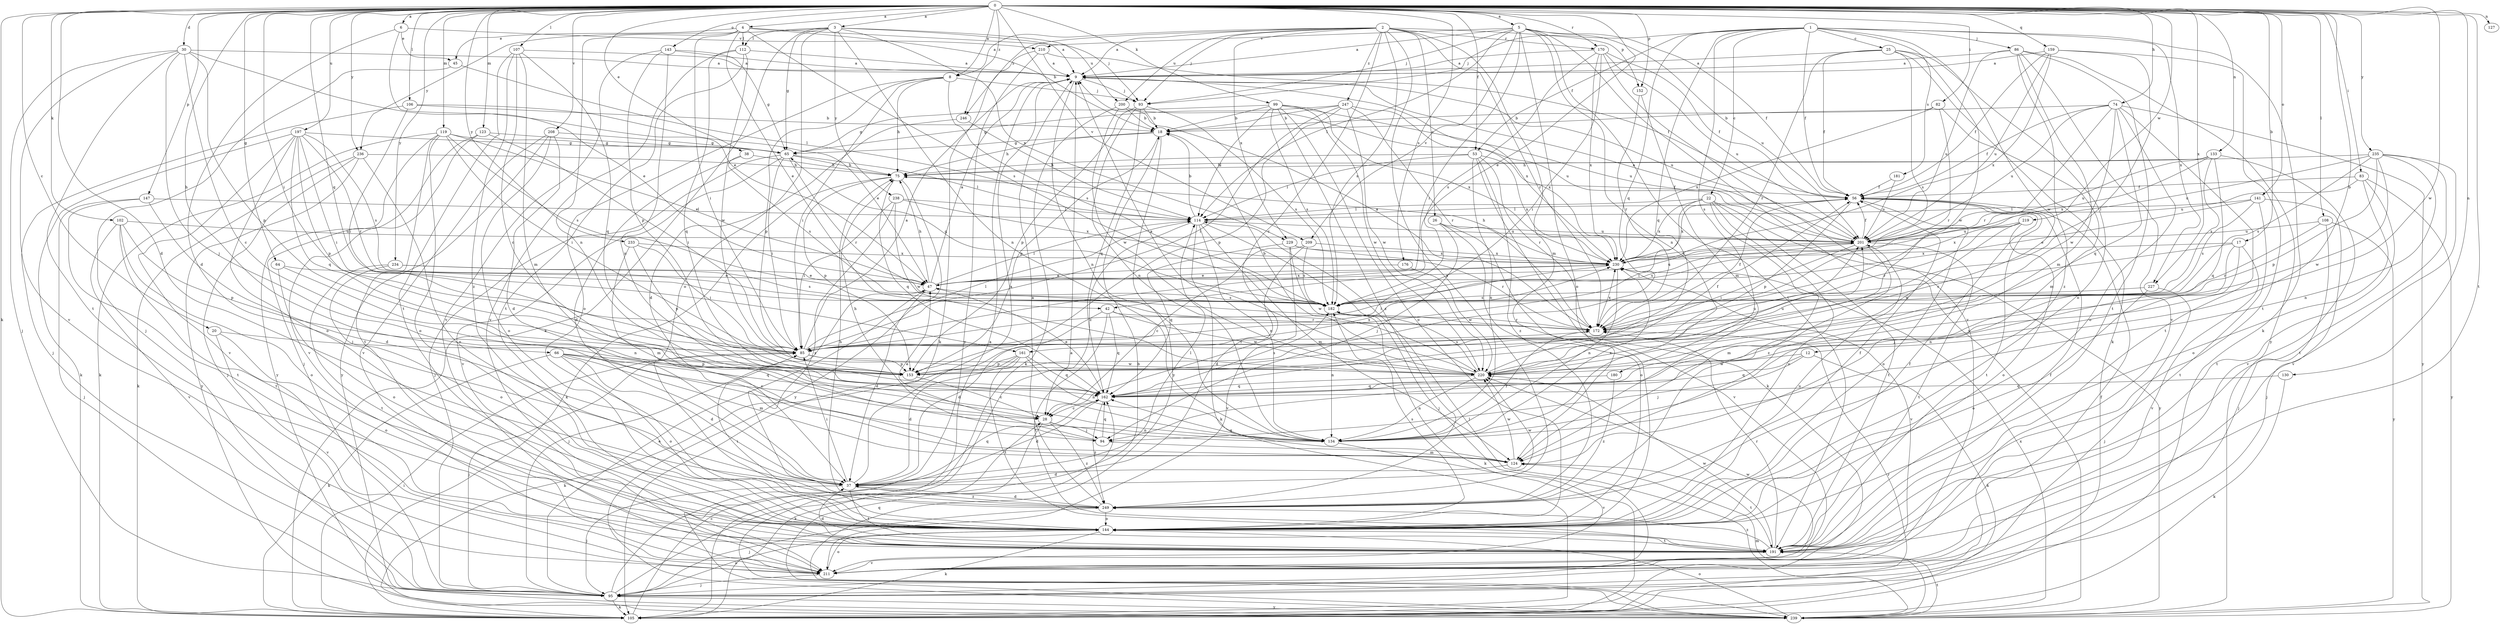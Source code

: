 strict digraph  {
0;
1;
2;
3;
4;
5;
6;
8;
9;
12;
17;
18;
20;
22;
25;
26;
28;
30;
37;
38;
42;
45;
47;
53;
56;
64;
65;
66;
74;
75;
82;
83;
85;
86;
93;
94;
95;
99;
102;
105;
106;
107;
108;
112;
114;
119;
123;
124;
127;
130;
133;
134;
141;
143;
144;
147;
152;
153;
159;
161;
162;
170;
172;
176;
180;
181;
182;
191;
197;
200;
201;
208;
209;
210;
211;
219;
220;
227;
229;
230;
233;
234;
235;
236;
238;
239;
246;
247;
249;
0 -> 3  [label=a];
0 -> 4  [label=a];
0 -> 5  [label=a];
0 -> 6  [label=a];
0 -> 8  [label=a];
0 -> 12  [label=b];
0 -> 17  [label=b];
0 -> 20  [label=c];
0 -> 30  [label=d];
0 -> 37  [label=d];
0 -> 38  [label=e];
0 -> 42  [label=e];
0 -> 53  [label=f];
0 -> 64  [label=g];
0 -> 66  [label=h];
0 -> 74  [label=h];
0 -> 82  [label=i];
0 -> 83  [label=i];
0 -> 85  [label=i];
0 -> 99  [label=k];
0 -> 102  [label=k];
0 -> 105  [label=k];
0 -> 106  [label=l];
0 -> 107  [label=l];
0 -> 108  [label=l];
0 -> 119  [label=m];
0 -> 123  [label=m];
0 -> 127  [label=n];
0 -> 130  [label=n];
0 -> 133  [label=n];
0 -> 141  [label=o];
0 -> 143  [label=o];
0 -> 147  [label=p];
0 -> 152  [label=p];
0 -> 159  [label=q];
0 -> 161  [label=q];
0 -> 170  [label=r];
0 -> 176  [label=s];
0 -> 191  [label=t];
0 -> 197  [label=u];
0 -> 208  [label=v];
0 -> 209  [label=v];
0 -> 219  [label=w];
0 -> 220  [label=w];
0 -> 227  [label=x];
0 -> 233  [label=y];
0 -> 234  [label=y];
0 -> 235  [label=y];
0 -> 236  [label=y];
0 -> 246  [label=z];
1 -> 22  [label=c];
1 -> 25  [label=c];
1 -> 53  [label=f];
1 -> 56  [label=f];
1 -> 86  [label=j];
1 -> 93  [label=j];
1 -> 105  [label=k];
1 -> 161  [label=q];
1 -> 162  [label=q];
1 -> 180  [label=s];
1 -> 181  [label=s];
1 -> 220  [label=w];
1 -> 227  [label=x];
2 -> 8  [label=a];
2 -> 9  [label=a];
2 -> 26  [label=c];
2 -> 28  [label=c];
2 -> 93  [label=j];
2 -> 124  [label=m];
2 -> 152  [label=p];
2 -> 170  [label=r];
2 -> 172  [label=r];
2 -> 182  [label=s];
2 -> 200  [label=u];
2 -> 229  [label=x];
2 -> 246  [label=z];
2 -> 247  [label=z];
2 -> 249  [label=z];
3 -> 9  [label=a];
3 -> 65  [label=g];
3 -> 105  [label=k];
3 -> 112  [label=l];
3 -> 134  [label=n];
3 -> 144  [label=o];
3 -> 200  [label=u];
3 -> 229  [label=x];
3 -> 236  [label=y];
3 -> 238  [label=y];
4 -> 18  [label=b];
4 -> 42  [label=e];
4 -> 45  [label=e];
4 -> 85  [label=i];
4 -> 93  [label=j];
4 -> 112  [label=l];
4 -> 134  [label=n];
4 -> 182  [label=s];
5 -> 9  [label=a];
5 -> 56  [label=f];
5 -> 85  [label=i];
5 -> 93  [label=j];
5 -> 114  [label=l];
5 -> 134  [label=n];
5 -> 144  [label=o];
5 -> 191  [label=t];
5 -> 201  [label=u];
5 -> 209  [label=v];
5 -> 210  [label=v];
5 -> 239  [label=y];
6 -> 37  [label=d];
6 -> 45  [label=e];
6 -> 47  [label=e];
6 -> 210  [label=v];
8 -> 75  [label=h];
8 -> 85  [label=i];
8 -> 93  [label=j];
8 -> 144  [label=o];
8 -> 153  [label=p];
8 -> 182  [label=s];
9 -> 93  [label=j];
9 -> 134  [label=n];
9 -> 201  [label=u];
9 -> 230  [label=x];
12 -> 94  [label=j];
12 -> 105  [label=k];
12 -> 162  [label=q];
12 -> 220  [label=w];
17 -> 94  [label=j];
17 -> 134  [label=n];
17 -> 172  [label=r];
17 -> 211  [label=v];
17 -> 230  [label=x];
18 -> 65  [label=g];
18 -> 75  [label=h];
18 -> 153  [label=p];
18 -> 239  [label=y];
20 -> 85  [label=i];
20 -> 144  [label=o];
20 -> 211  [label=v];
22 -> 85  [label=i];
22 -> 114  [label=l];
22 -> 144  [label=o];
22 -> 191  [label=t];
22 -> 230  [label=x];
22 -> 239  [label=y];
22 -> 249  [label=z];
25 -> 9  [label=a];
25 -> 56  [label=f];
25 -> 105  [label=k];
25 -> 144  [label=o];
25 -> 172  [label=r];
25 -> 182  [label=s];
25 -> 220  [label=w];
26 -> 94  [label=j];
26 -> 144  [label=o];
26 -> 201  [label=u];
26 -> 211  [label=v];
28 -> 94  [label=j];
28 -> 105  [label=k];
28 -> 134  [label=n];
28 -> 249  [label=z];
30 -> 9  [label=a];
30 -> 28  [label=c];
30 -> 47  [label=e];
30 -> 94  [label=j];
30 -> 95  [label=j];
30 -> 153  [label=p];
30 -> 191  [label=t];
30 -> 211  [label=v];
37 -> 9  [label=a];
37 -> 85  [label=i];
37 -> 95  [label=j];
37 -> 114  [label=l];
37 -> 162  [label=q];
37 -> 191  [label=t];
37 -> 220  [label=w];
37 -> 249  [label=z];
38 -> 37  [label=d];
38 -> 75  [label=h];
38 -> 182  [label=s];
42 -> 37  [label=d];
42 -> 162  [label=q];
42 -> 172  [label=r];
42 -> 191  [label=t];
42 -> 220  [label=w];
45 -> 95  [label=j];
45 -> 114  [label=l];
47 -> 9  [label=a];
47 -> 37  [label=d];
47 -> 75  [label=h];
47 -> 95  [label=j];
47 -> 114  [label=l];
47 -> 182  [label=s];
47 -> 201  [label=u];
47 -> 230  [label=x];
53 -> 75  [label=h];
53 -> 105  [label=k];
53 -> 114  [label=l];
53 -> 134  [label=n];
53 -> 172  [label=r];
53 -> 230  [label=x];
53 -> 249  [label=z];
56 -> 114  [label=l];
56 -> 144  [label=o];
56 -> 153  [label=p];
56 -> 191  [label=t];
56 -> 230  [label=x];
64 -> 47  [label=e];
64 -> 134  [label=n];
64 -> 144  [label=o];
65 -> 75  [label=h];
65 -> 85  [label=i];
65 -> 95  [label=j];
65 -> 114  [label=l];
65 -> 172  [label=r];
65 -> 211  [label=v];
66 -> 28  [label=c];
66 -> 37  [label=d];
66 -> 105  [label=k];
66 -> 124  [label=m];
66 -> 144  [label=o];
66 -> 153  [label=p];
66 -> 162  [label=q];
74 -> 18  [label=b];
74 -> 56  [label=f];
74 -> 144  [label=o];
74 -> 162  [label=q];
74 -> 172  [label=r];
74 -> 191  [label=t];
74 -> 201  [label=u];
74 -> 220  [label=w];
74 -> 239  [label=y];
75 -> 56  [label=f];
75 -> 105  [label=k];
75 -> 153  [label=p];
75 -> 162  [label=q];
75 -> 239  [label=y];
82 -> 18  [label=b];
82 -> 124  [label=m];
82 -> 172  [label=r];
82 -> 230  [label=x];
83 -> 56  [label=f];
83 -> 144  [label=o];
83 -> 191  [label=t];
83 -> 201  [label=u];
83 -> 239  [label=y];
85 -> 9  [label=a];
85 -> 95  [label=j];
85 -> 114  [label=l];
85 -> 153  [label=p];
85 -> 220  [label=w];
86 -> 9  [label=a];
86 -> 124  [label=m];
86 -> 191  [label=t];
86 -> 201  [label=u];
86 -> 211  [label=v];
86 -> 239  [label=y];
86 -> 249  [label=z];
93 -> 18  [label=b];
93 -> 134  [label=n];
93 -> 153  [label=p];
93 -> 162  [label=q];
93 -> 182  [label=s];
94 -> 47  [label=e];
94 -> 75  [label=h];
94 -> 124  [label=m];
94 -> 162  [label=q];
95 -> 9  [label=a];
95 -> 18  [label=b];
95 -> 47  [label=e];
95 -> 56  [label=f];
95 -> 105  [label=k];
95 -> 144  [label=o];
95 -> 239  [label=y];
99 -> 18  [label=b];
99 -> 65  [label=g];
99 -> 114  [label=l];
99 -> 144  [label=o];
99 -> 182  [label=s];
99 -> 201  [label=u];
99 -> 220  [label=w];
99 -> 230  [label=x];
99 -> 249  [label=z];
102 -> 144  [label=o];
102 -> 153  [label=p];
102 -> 191  [label=t];
102 -> 201  [label=u];
102 -> 211  [label=v];
105 -> 28  [label=c];
105 -> 85  [label=i];
105 -> 172  [label=r];
106 -> 18  [label=b];
106 -> 47  [label=e];
106 -> 85  [label=i];
106 -> 95  [label=j];
107 -> 9  [label=a];
107 -> 28  [label=c];
107 -> 124  [label=m];
107 -> 162  [label=q];
107 -> 191  [label=t];
107 -> 249  [label=z];
108 -> 95  [label=j];
108 -> 172  [label=r];
108 -> 201  [label=u];
108 -> 239  [label=y];
112 -> 9  [label=a];
112 -> 162  [label=q];
112 -> 191  [label=t];
112 -> 211  [label=v];
112 -> 220  [label=w];
114 -> 18  [label=b];
114 -> 28  [label=c];
114 -> 95  [label=j];
114 -> 105  [label=k];
114 -> 124  [label=m];
114 -> 134  [label=n];
114 -> 201  [label=u];
119 -> 47  [label=e];
119 -> 65  [label=g];
119 -> 85  [label=i];
119 -> 105  [label=k];
119 -> 144  [label=o];
119 -> 182  [label=s];
119 -> 191  [label=t];
119 -> 239  [label=y];
123 -> 65  [label=g];
123 -> 85  [label=i];
123 -> 95  [label=j];
123 -> 211  [label=v];
124 -> 37  [label=d];
124 -> 162  [label=q];
124 -> 191  [label=t];
124 -> 220  [label=w];
130 -> 105  [label=k];
130 -> 162  [label=q];
133 -> 75  [label=h];
133 -> 162  [label=q];
133 -> 182  [label=s];
133 -> 201  [label=u];
133 -> 211  [label=v];
133 -> 230  [label=x];
134 -> 172  [label=r];
134 -> 211  [label=v];
134 -> 230  [label=x];
141 -> 47  [label=e];
141 -> 95  [label=j];
141 -> 114  [label=l];
141 -> 182  [label=s];
141 -> 191  [label=t];
143 -> 9  [label=a];
143 -> 65  [label=g];
143 -> 134  [label=n];
143 -> 153  [label=p];
143 -> 211  [label=v];
144 -> 56  [label=f];
144 -> 85  [label=i];
144 -> 105  [label=k];
144 -> 182  [label=s];
144 -> 191  [label=t];
144 -> 201  [label=u];
147 -> 37  [label=d];
147 -> 95  [label=j];
147 -> 114  [label=l];
147 -> 191  [label=t];
152 -> 124  [label=m];
152 -> 172  [label=r];
153 -> 28  [label=c];
153 -> 56  [label=f];
153 -> 201  [label=u];
153 -> 230  [label=x];
159 -> 9  [label=a];
159 -> 56  [label=f];
159 -> 85  [label=i];
159 -> 191  [label=t];
159 -> 201  [label=u];
159 -> 230  [label=x];
161 -> 37  [label=d];
161 -> 105  [label=k];
161 -> 134  [label=n];
161 -> 153  [label=p];
161 -> 162  [label=q];
161 -> 191  [label=t];
162 -> 28  [label=c];
162 -> 37  [label=d];
162 -> 47  [label=e];
162 -> 182  [label=s];
162 -> 249  [label=z];
170 -> 9  [label=a];
170 -> 56  [label=f];
170 -> 85  [label=i];
170 -> 182  [label=s];
170 -> 201  [label=u];
170 -> 211  [label=v];
170 -> 230  [label=x];
172 -> 9  [label=a];
172 -> 56  [label=f];
172 -> 85  [label=i];
172 -> 230  [label=x];
176 -> 47  [label=e];
176 -> 220  [label=w];
180 -> 162  [label=q];
180 -> 249  [label=z];
181 -> 56  [label=f];
181 -> 201  [label=u];
182 -> 65  [label=g];
182 -> 105  [label=k];
182 -> 134  [label=n];
182 -> 172  [label=r];
191 -> 37  [label=d];
191 -> 56  [label=f];
191 -> 172  [label=r];
191 -> 211  [label=v];
191 -> 220  [label=w];
191 -> 249  [label=z];
197 -> 65  [label=g];
197 -> 85  [label=i];
197 -> 105  [label=k];
197 -> 144  [label=o];
197 -> 153  [label=p];
197 -> 162  [label=q];
197 -> 172  [label=r];
197 -> 182  [label=s];
197 -> 211  [label=v];
200 -> 18  [label=b];
200 -> 105  [label=k];
200 -> 201  [label=u];
200 -> 220  [label=w];
201 -> 9  [label=a];
201 -> 56  [label=f];
201 -> 85  [label=i];
201 -> 124  [label=m];
201 -> 182  [label=s];
201 -> 191  [label=t];
201 -> 230  [label=x];
208 -> 37  [label=d];
208 -> 65  [label=g];
208 -> 144  [label=o];
208 -> 211  [label=v];
208 -> 239  [label=y];
209 -> 28  [label=c];
209 -> 37  [label=d];
209 -> 182  [label=s];
209 -> 230  [label=x];
210 -> 9  [label=a];
210 -> 56  [label=f];
210 -> 105  [label=k];
210 -> 239  [label=y];
211 -> 95  [label=j];
211 -> 144  [label=o];
211 -> 220  [label=w];
219 -> 144  [label=o];
219 -> 172  [label=r];
219 -> 201  [label=u];
219 -> 220  [label=w];
219 -> 230  [label=x];
220 -> 9  [label=a];
220 -> 18  [label=b];
220 -> 134  [label=n];
220 -> 162  [label=q];
220 -> 182  [label=s];
220 -> 201  [label=u];
227 -> 95  [label=j];
227 -> 144  [label=o];
227 -> 182  [label=s];
229 -> 162  [label=q];
229 -> 172  [label=r];
229 -> 211  [label=v];
229 -> 220  [label=w];
229 -> 230  [label=x];
230 -> 47  [label=e];
230 -> 75  [label=h];
230 -> 85  [label=i];
230 -> 134  [label=n];
230 -> 211  [label=v];
233 -> 85  [label=i];
233 -> 124  [label=m];
233 -> 153  [label=p];
233 -> 230  [label=x];
234 -> 47  [label=e];
234 -> 144  [label=o];
234 -> 182  [label=s];
234 -> 191  [label=t];
235 -> 75  [label=h];
235 -> 134  [label=n];
235 -> 153  [label=p];
235 -> 182  [label=s];
235 -> 191  [label=t];
235 -> 201  [label=u];
235 -> 211  [label=v];
235 -> 220  [label=w];
236 -> 75  [label=h];
236 -> 95  [label=j];
236 -> 105  [label=k];
236 -> 144  [label=o];
236 -> 239  [label=y];
238 -> 85  [label=i];
238 -> 114  [label=l];
238 -> 220  [label=w];
238 -> 230  [label=x];
238 -> 249  [label=z];
239 -> 9  [label=a];
239 -> 114  [label=l];
239 -> 124  [label=m];
239 -> 144  [label=o];
239 -> 162  [label=q];
239 -> 191  [label=t];
239 -> 230  [label=x];
246 -> 37  [label=d];
246 -> 114  [label=l];
247 -> 18  [label=b];
247 -> 65  [label=g];
247 -> 85  [label=i];
247 -> 153  [label=p];
247 -> 172  [label=r];
247 -> 220  [label=w];
247 -> 230  [label=x];
249 -> 9  [label=a];
249 -> 37  [label=d];
249 -> 56  [label=f];
249 -> 75  [label=h];
249 -> 95  [label=j];
249 -> 144  [label=o];
}
